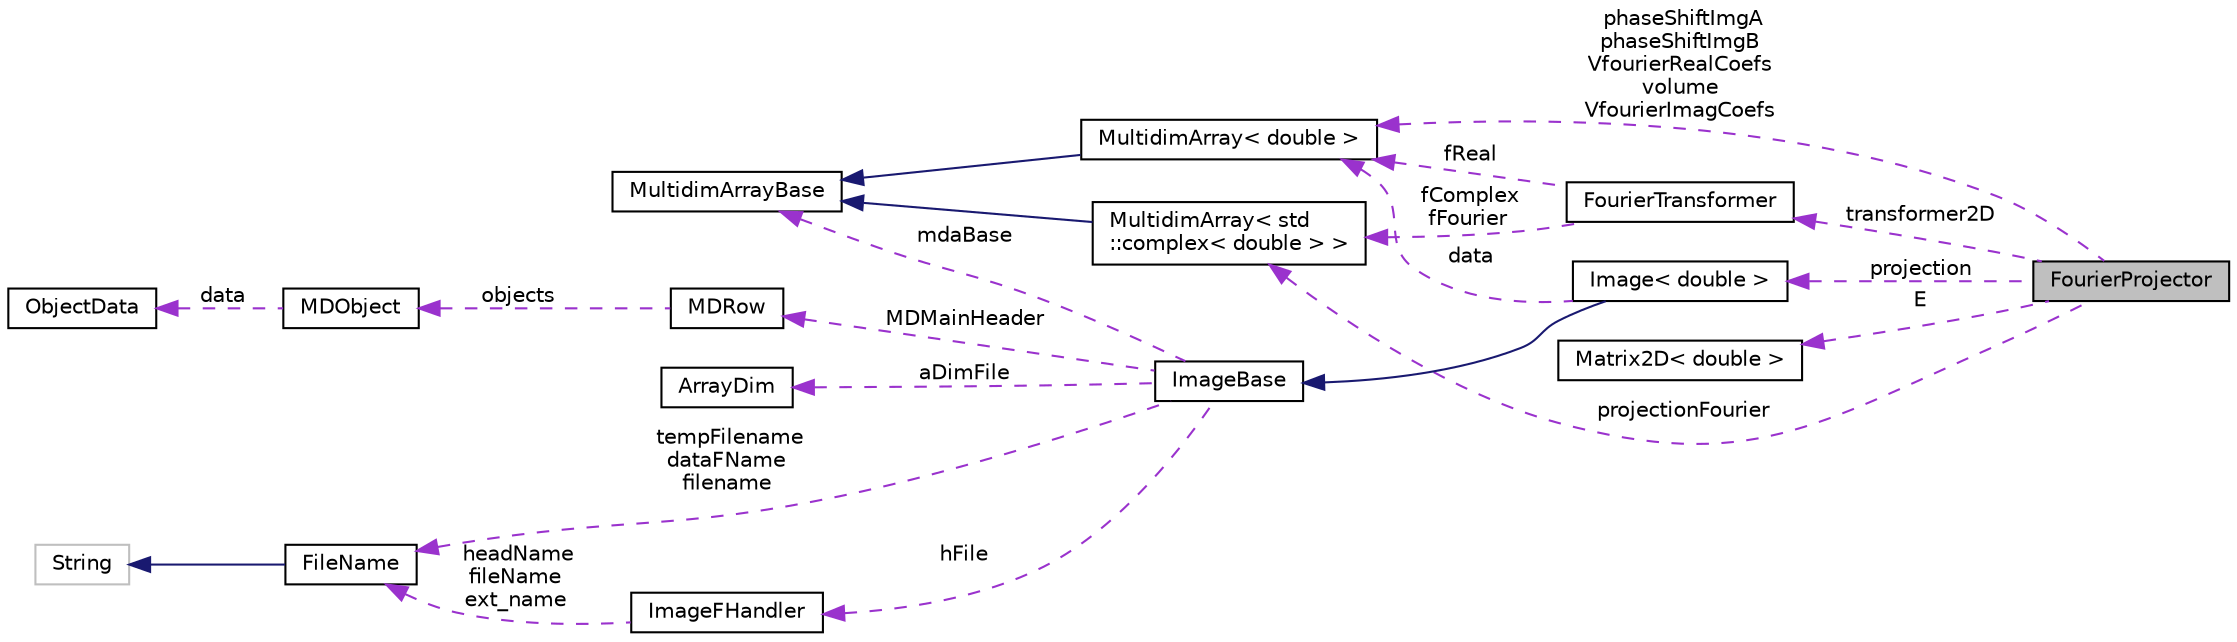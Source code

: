 digraph "FourierProjector"
{
  edge [fontname="Helvetica",fontsize="10",labelfontname="Helvetica",labelfontsize="10"];
  node [fontname="Helvetica",fontsize="10",shape=record];
  rankdir="LR";
  Node1 [label="FourierProjector",height=0.2,width=0.4,color="black", fillcolor="grey75", style="filled", fontcolor="black"];
  Node2 -> Node1 [dir="back",color="darkorchid3",fontsize="10",style="dashed",label=" transformer2D" ,fontname="Helvetica"];
  Node2 [label="FourierTransformer",height=0.2,width=0.4,color="black", fillcolor="white", style="filled",URL="$classFourierTransformer.html"];
  Node3 -> Node2 [dir="back",color="darkorchid3",fontsize="10",style="dashed",label=" fReal" ,fontname="Helvetica"];
  Node3 [label="MultidimArray\< double \>",height=0.2,width=0.4,color="black", fillcolor="white", style="filled",URL="$classMultidimArray.html"];
  Node4 -> Node3 [dir="back",color="midnightblue",fontsize="10",style="solid",fontname="Helvetica"];
  Node4 [label="MultidimArrayBase",height=0.2,width=0.4,color="black", fillcolor="white", style="filled",URL="$classMultidimArrayBase.html"];
  Node5 -> Node2 [dir="back",color="darkorchid3",fontsize="10",style="dashed",label=" fComplex\nfFourier" ,fontname="Helvetica"];
  Node5 [label="MultidimArray\< std\l::complex\< double \> \>",height=0.2,width=0.4,color="black", fillcolor="white", style="filled",URL="$classMultidimArray.html"];
  Node4 -> Node5 [dir="back",color="midnightblue",fontsize="10",style="solid",fontname="Helvetica"];
  Node6 -> Node1 [dir="back",color="darkorchid3",fontsize="10",style="dashed",label=" E" ,fontname="Helvetica"];
  Node6 [label="Matrix2D\< double \>",height=0.2,width=0.4,color="black", fillcolor="white", style="filled",URL="$classMatrix2D.html"];
  Node7 -> Node1 [dir="back",color="darkorchid3",fontsize="10",style="dashed",label=" projection" ,fontname="Helvetica"];
  Node7 [label="Image\< double \>",height=0.2,width=0.4,color="black", fillcolor="white", style="filled",URL="$classImage.html"];
  Node8 -> Node7 [dir="back",color="midnightblue",fontsize="10",style="solid",fontname="Helvetica"];
  Node8 [label="ImageBase",height=0.2,width=0.4,color="black", fillcolor="white", style="filled",URL="$classImageBase.html",tooltip="Image base class. "];
  Node4 -> Node8 [dir="back",color="darkorchid3",fontsize="10",style="dashed",label=" mdaBase" ,fontname="Helvetica"];
  Node9 -> Node8 [dir="back",color="darkorchid3",fontsize="10",style="dashed",label=" hFile" ,fontname="Helvetica"];
  Node9 [label="ImageFHandler",height=0.2,width=0.4,color="black", fillcolor="white", style="filled",URL="$structImageFHandler.html"];
  Node10 -> Node9 [dir="back",color="darkorchid3",fontsize="10",style="dashed",label=" headName\nfileName\next_name" ,fontname="Helvetica"];
  Node10 [label="FileName",height=0.2,width=0.4,color="black", fillcolor="white", style="filled",URL="$classFileName.html"];
  Node11 -> Node10 [dir="back",color="midnightblue",fontsize="10",style="solid",fontname="Helvetica"];
  Node11 [label="String",height=0.2,width=0.4,color="grey75", fillcolor="white", style="filled"];
  Node12 -> Node8 [dir="back",color="darkorchid3",fontsize="10",style="dashed",label=" MDMainHeader" ,fontname="Helvetica"];
  Node12 [label="MDRow",height=0.2,width=0.4,color="black", fillcolor="white", style="filled",URL="$classMDRow.html"];
  Node13 -> Node12 [dir="back",color="darkorchid3",fontsize="10",style="dashed",label=" objects" ,fontname="Helvetica"];
  Node13 [label="MDObject",height=0.2,width=0.4,color="black", fillcolor="white", style="filled",URL="$classMDObject.html"];
  Node14 -> Node13 [dir="back",color="darkorchid3",fontsize="10",style="dashed",label=" data" ,fontname="Helvetica"];
  Node14 [label="ObjectData",height=0.2,width=0.4,color="black", fillcolor="white", style="filled",URL="$unionObjectData.html"];
  Node15 -> Node8 [dir="back",color="darkorchid3",fontsize="10",style="dashed",label=" aDimFile" ,fontname="Helvetica"];
  Node15 [label="ArrayDim",height=0.2,width=0.4,color="black", fillcolor="white", style="filled",URL="$structArrayDim.html"];
  Node10 -> Node8 [dir="back",color="darkorchid3",fontsize="10",style="dashed",label=" tempFilename\ndataFName\nfilename" ,fontname="Helvetica"];
  Node3 -> Node7 [dir="back",color="darkorchid3",fontsize="10",style="dashed",label=" data" ,fontname="Helvetica"];
  Node3 -> Node1 [dir="back",color="darkorchid3",fontsize="10",style="dashed",label=" phaseShiftImgA\nphaseShiftImgB\nVfourierRealCoefs\nvolume\nVfourierImagCoefs" ,fontname="Helvetica"];
  Node5 -> Node1 [dir="back",color="darkorchid3",fontsize="10",style="dashed",label=" projectionFourier" ,fontname="Helvetica"];
}

